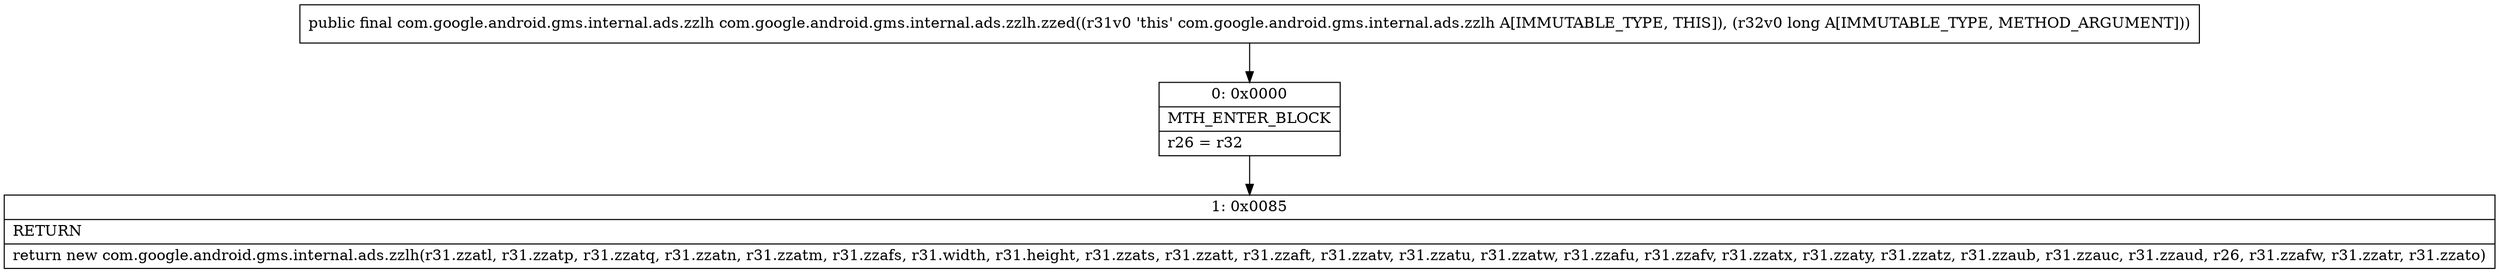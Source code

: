 digraph "CFG forcom.google.android.gms.internal.ads.zzlh.zzed(J)Lcom\/google\/android\/gms\/internal\/ads\/zzlh;" {
Node_0 [shape=record,label="{0\:\ 0x0000|MTH_ENTER_BLOCK\l|r26 = r32\l}"];
Node_1 [shape=record,label="{1\:\ 0x0085|RETURN\l|return new com.google.android.gms.internal.ads.zzlh(r31.zzatl, r31.zzatp, r31.zzatq, r31.zzatn, r31.zzatm, r31.zzafs, r31.width, r31.height, r31.zzats, r31.zzatt, r31.zzaft, r31.zzatv, r31.zzatu, r31.zzatw, r31.zzafu, r31.zzafv, r31.zzatx, r31.zzaty, r31.zzatz, r31.zzaub, r31.zzauc, r31.zzaud, r26, r31.zzafw, r31.zzatr, r31.zzato)\l}"];
MethodNode[shape=record,label="{public final com.google.android.gms.internal.ads.zzlh com.google.android.gms.internal.ads.zzlh.zzed((r31v0 'this' com.google.android.gms.internal.ads.zzlh A[IMMUTABLE_TYPE, THIS]), (r32v0 long A[IMMUTABLE_TYPE, METHOD_ARGUMENT])) }"];
MethodNode -> Node_0;
Node_0 -> Node_1;
}

